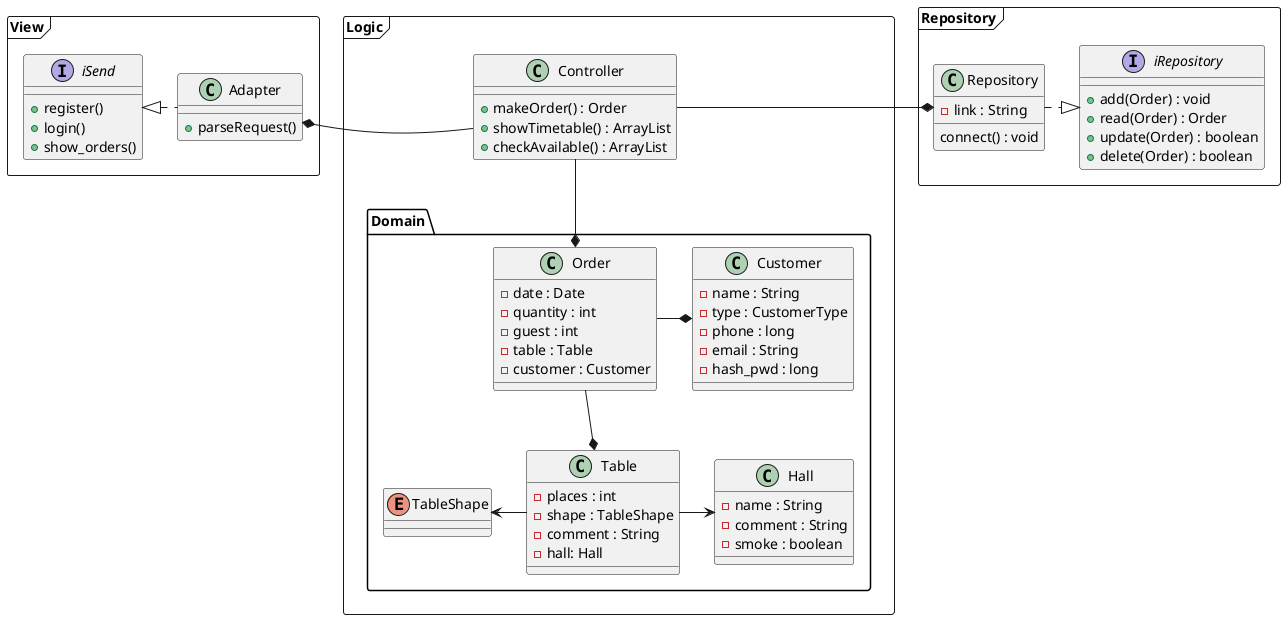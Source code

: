 @startuml UML Table Order
' skinparam linetype ortho
' allowmixing

package View as view <<Frame>> {
    class Adapter {
        +parseRequest()
        
    }
    interface iSend {
        +register()
        +login()
        +show_orders()
    }
    iSend <|.right. Adapter
}

package Logic as logic <<Frame>> {
    class Controller {
        +makeOrder() : Order
        +showTimetable() : ArrayList
        +checkAvailable() : ArrayList
    }
    package Domain {
        class Order {
            -date : Date
            -quantity : int
            -guest : int
            -table : Table
            -customer : Customer
        }

        class Customer {
            -name : String
            -type : CustomerType 
            -phone : long
            -email : String
            -hash_pwd : long         
        }

        class Table {
            -places : int
            -shape : TableShape
            -comment : String
            -hall: Hall
        }
        enum TableShape

        class Hall {
            -name : String
            -comment : String
            -smoke : boolean
        }

        Order -right-* Customer
        Order -down-* Table
        Order *-up- Controller
        Table -left-> TableShape
        Table -right-> Hall

    }
}

package Repository as repo <<Frame>> {
    class Repository {
        - link : String
        connect() : void
    }

    interface iRepository {
        + add(Order) : void
        + read(Order) : Order
        + update(Order) : boolean
        + delete(Order) : boolean
    }

    iRepository <|.left. Repository
} 


Controller -left-* Adapter
Controller -right-* Repository

@enduml